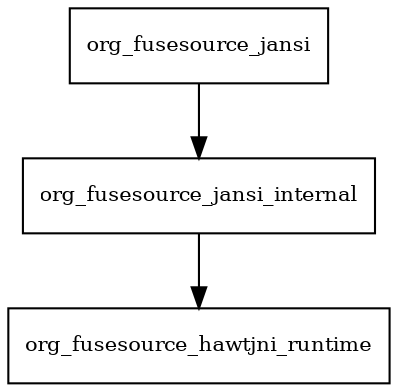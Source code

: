 digraph jansi_1_9_redhat_4_package_dependencies {
  node [shape = box, fontsize=10.0];
  org_fusesource_jansi -> org_fusesource_jansi_internal;
  org_fusesource_jansi_internal -> org_fusesource_hawtjni_runtime;
}
